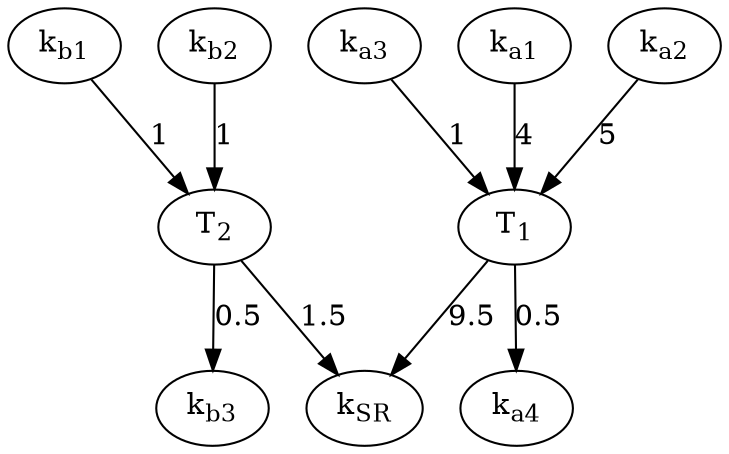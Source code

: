 digraph g{
  k_a1 -> T_1 [label=4];
  k_a2 -> T_1 [label=5];
  k_a3 -> T_1 [label=1];
  T_1 -> k_a4 [label=0.5];
  T_1 -> k_sr [label=9.5];
  k_b1 -> T_2 [label=1];
  k_b2 -> T_2 [label=1];
  T_2 -> k_b3 [label=0.5];
  T_2 -> k_sr [label=1.5];
  k_a1[label=<k<SUB>a1</SUB>>];
  k_a2[label=<k<SUB>a2</SUB>>];
  k_a3[label=<k<SUB>a3</SUB>>];
  k_a4[label=<k<SUB>a4</SUB>>];
  T_1[label=<T<SUB>1</SUB>>];
  T_2[label=<T<SUB>2</SUB>>];
  k_b1[label=<k<SUB>b1</SUB>>];
  k_b2[label=<k<SUB>b2</SUB>>];
  k_b3[label=<k<SUB>b3</SUB>>];
  k_sr[label=<k<SUB>SR</SUB>>];
}
